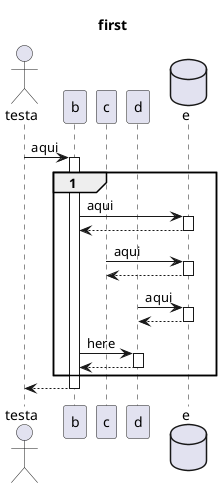 @startuml

title first

actor testa
participant b
participant c
participant d
database    e

testa -> b ++ : aqui
group 1
    b -> e ++ : aqui
    return
    c -> e ++ : aqui
    return
    d -> e ++ : aqui
    return
    b -> d ++ : here
    return
end
return

@enduml